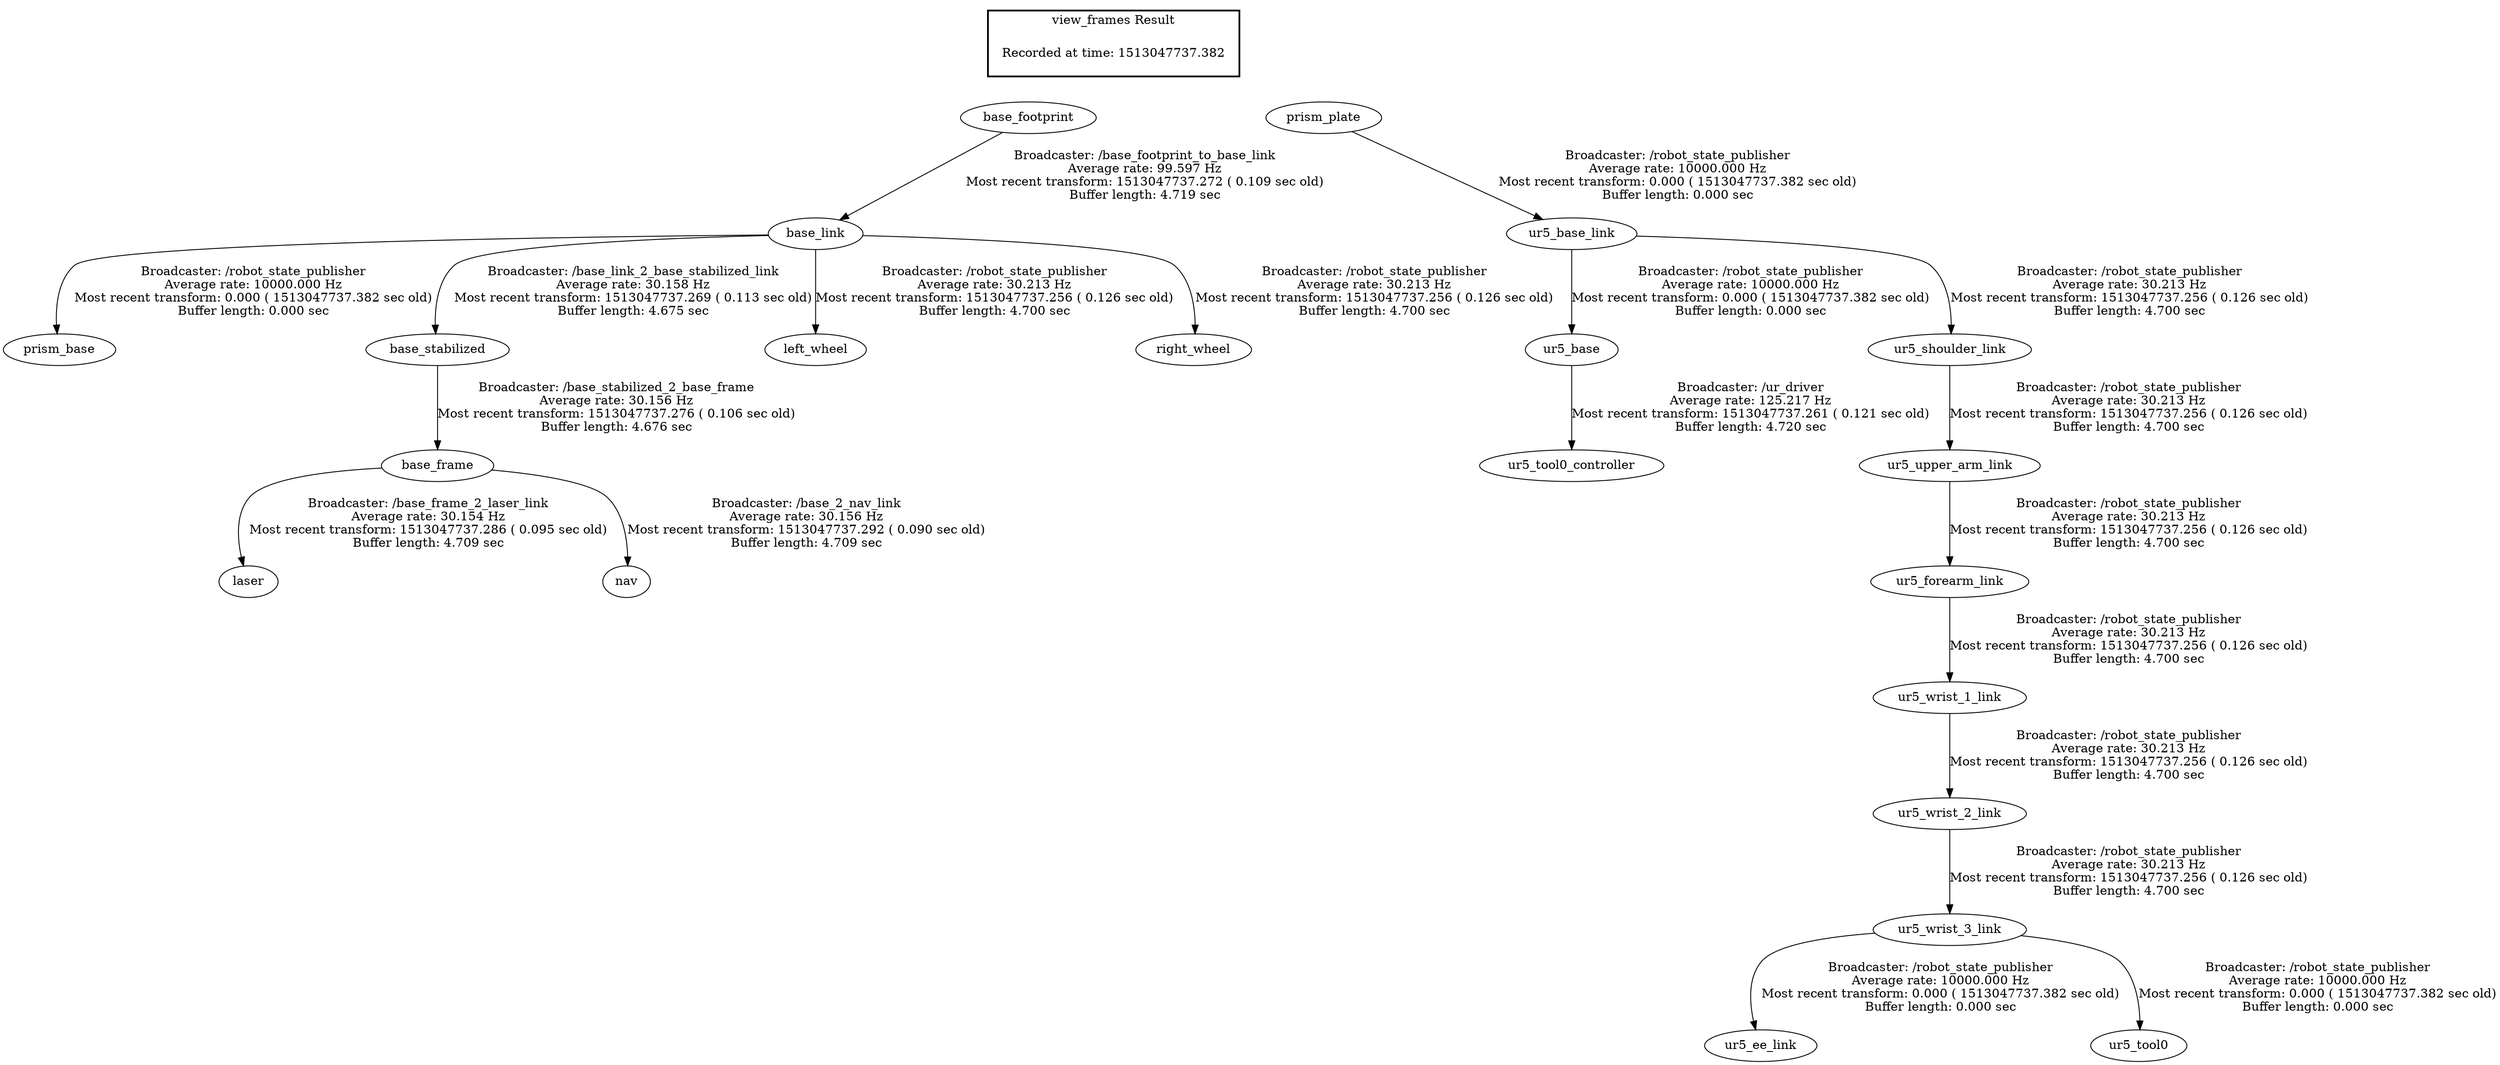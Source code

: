 digraph G {
"base_link" -> "prism_base"[label="Broadcaster: /robot_state_publisher\nAverage rate: 10000.000 Hz\nMost recent transform: 0.000 ( 1513047737.382 sec old)\nBuffer length: 0.000 sec\n"];
"base_footprint" -> "base_link"[label="Broadcaster: /base_footprint_to_base_link\nAverage rate: 99.597 Hz\nMost recent transform: 1513047737.272 ( 0.109 sec old)\nBuffer length: 4.719 sec\n"];
"prism_plate" -> "ur5_base_link"[label="Broadcaster: /robot_state_publisher\nAverage rate: 10000.000 Hz\nMost recent transform: 0.000 ( 1513047737.382 sec old)\nBuffer length: 0.000 sec\n"];
"ur5_base_link" -> "ur5_base"[label="Broadcaster: /robot_state_publisher\nAverage rate: 10000.000 Hz\nMost recent transform: 0.000 ( 1513047737.382 sec old)\nBuffer length: 0.000 sec\n"];
"ur5_wrist_3_link" -> "ur5_ee_link"[label="Broadcaster: /robot_state_publisher\nAverage rate: 10000.000 Hz\nMost recent transform: 0.000 ( 1513047737.382 sec old)\nBuffer length: 0.000 sec\n"];
"ur5_wrist_2_link" -> "ur5_wrist_3_link"[label="Broadcaster: /robot_state_publisher\nAverage rate: 30.213 Hz\nMost recent transform: 1513047737.256 ( 0.126 sec old)\nBuffer length: 4.700 sec\n"];
"ur5_wrist_3_link" -> "ur5_tool0"[label="Broadcaster: /robot_state_publisher\nAverage rate: 10000.000 Hz\nMost recent transform: 0.000 ( 1513047737.382 sec old)\nBuffer length: 0.000 sec\n"];
"ur5_base" -> "ur5_tool0_controller"[label="Broadcaster: /ur_driver\nAverage rate: 125.217 Hz\nMost recent transform: 1513047737.261 ( 0.121 sec old)\nBuffer length: 4.720 sec\n"];
"base_frame" -> "laser"[label="Broadcaster: /base_frame_2_laser_link\nAverage rate: 30.154 Hz\nMost recent transform: 1513047737.286 ( 0.095 sec old)\nBuffer length: 4.709 sec\n"];
"base_stabilized" -> "base_frame"[label="Broadcaster: /base_stabilized_2_base_frame\nAverage rate: 30.156 Hz\nMost recent transform: 1513047737.276 ( 0.106 sec old)\nBuffer length: 4.676 sec\n"];
"base_frame" -> "nav"[label="Broadcaster: /base_2_nav_link\nAverage rate: 30.156 Hz\nMost recent transform: 1513047737.292 ( 0.090 sec old)\nBuffer length: 4.709 sec\n"];
"base_link" -> "left_wheel"[label="Broadcaster: /robot_state_publisher\nAverage rate: 30.213 Hz\nMost recent transform: 1513047737.256 ( 0.126 sec old)\nBuffer length: 4.700 sec\n"];
"base_link" -> "right_wheel"[label="Broadcaster: /robot_state_publisher\nAverage rate: 30.213 Hz\nMost recent transform: 1513047737.256 ( 0.126 sec old)\nBuffer length: 4.700 sec\n"];
"ur5_upper_arm_link" -> "ur5_forearm_link"[label="Broadcaster: /robot_state_publisher\nAverage rate: 30.213 Hz\nMost recent transform: 1513047737.256 ( 0.126 sec old)\nBuffer length: 4.700 sec\n"];
"ur5_shoulder_link" -> "ur5_upper_arm_link"[label="Broadcaster: /robot_state_publisher\nAverage rate: 30.213 Hz\nMost recent transform: 1513047737.256 ( 0.126 sec old)\nBuffer length: 4.700 sec\n"];
"ur5_base_link" -> "ur5_shoulder_link"[label="Broadcaster: /robot_state_publisher\nAverage rate: 30.213 Hz\nMost recent transform: 1513047737.256 ( 0.126 sec old)\nBuffer length: 4.700 sec\n"];
"ur5_forearm_link" -> "ur5_wrist_1_link"[label="Broadcaster: /robot_state_publisher\nAverage rate: 30.213 Hz\nMost recent transform: 1513047737.256 ( 0.126 sec old)\nBuffer length: 4.700 sec\n"];
"ur5_wrist_1_link" -> "ur5_wrist_2_link"[label="Broadcaster: /robot_state_publisher\nAverage rate: 30.213 Hz\nMost recent transform: 1513047737.256 ( 0.126 sec old)\nBuffer length: 4.700 sec\n"];
"base_link" -> "base_stabilized"[label="Broadcaster: /base_link_2_base_stabilized_link\nAverage rate: 30.158 Hz\nMost recent transform: 1513047737.269 ( 0.113 sec old)\nBuffer length: 4.675 sec\n"];
edge [style=invis];
 subgraph cluster_legend { style=bold; color=black; label ="view_frames Result";
"Recorded at time: 1513047737.382"[ shape=plaintext ] ;
 }->"prism_plate";
edge [style=invis];
 subgraph cluster_legend { style=bold; color=black; label ="view_frames Result";
"Recorded at time: 1513047737.382"[ shape=plaintext ] ;
 }->"base_footprint";
}